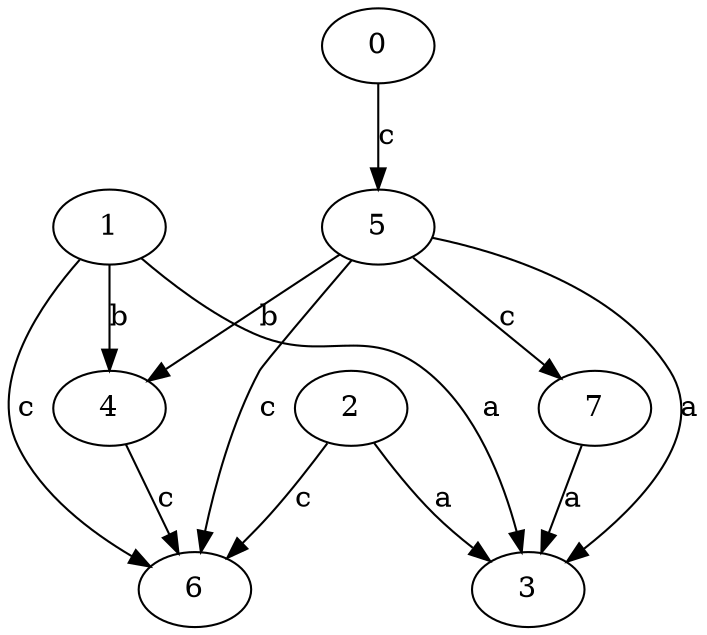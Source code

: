 strict digraph  {
1;
2;
3;
4;
5;
0;
6;
7;
1 -> 3  [label=a];
1 -> 4  [label=b];
1 -> 6  [label=c];
2 -> 3  [label=a];
2 -> 6  [label=c];
4 -> 6  [label=c];
5 -> 3  [label=a];
5 -> 4  [label=b];
5 -> 6  [label=c];
5 -> 7  [label=c];
0 -> 5  [label=c];
7 -> 3  [label=a];
}
